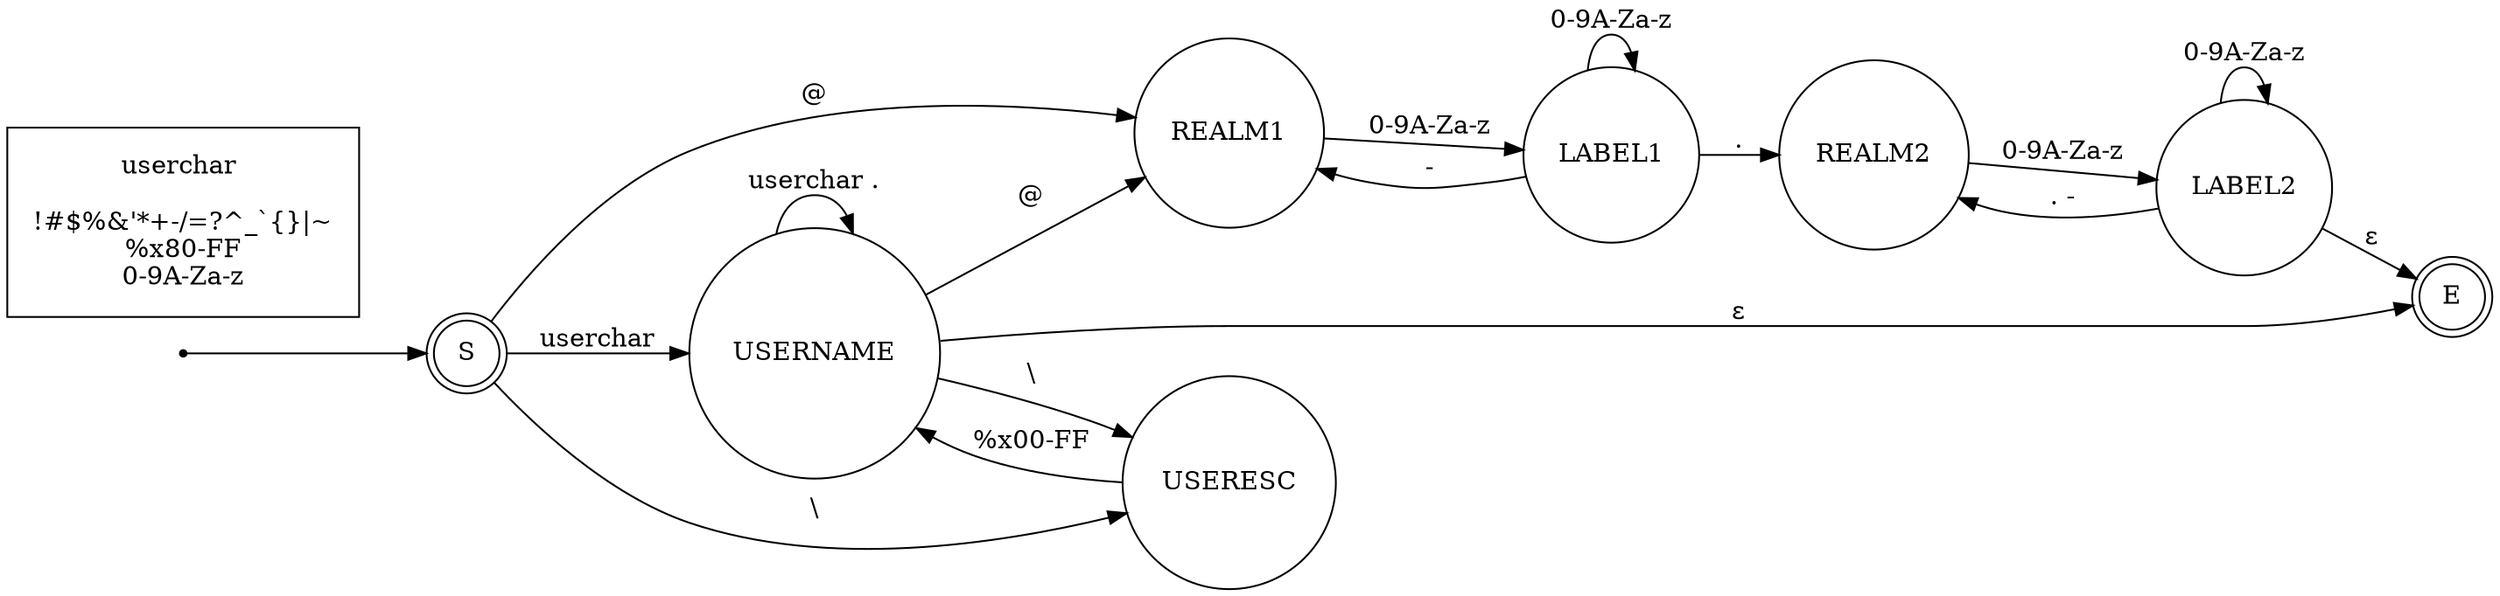 digraph finite_state_machine {
	rankdir=LR
	node [shape = doublecircle];
		S;
		E;

	node [shape = point ];
		qi

	node [shape = circle];
		qi	-> S;

		/* First do realm. */
		S	-> REALM1 [ label = "@" ];
		REALM1	-> LABEL1 [ label = "0-9A-Za-z" ];
		LABEL1	-> LABEL1 [ label = "0-9A-Za-z" ];
		LABEL1	-> REALM1 [ label = "-" ];
		LABEL1	-> REALM2 [ label = "." ];
		REALM2	-> LABEL2 [ label = "0-9A-Za-z" ];
		LABEL2	-> LABEL2 [ label = "0-9A-Za-z" ];
		LABEL2	-> REALM2 [ label = ". -" ];
		LABEL2	-> E [ label = "&epsilon;" ];

		/* Then username. */
		S	-> USERNAME [ label = "userchar" ];
		S	-> USERESC [ label = "\\" ];
		USERNAME	-> USERNAME [ label = "userchar ." ];
		USERNAME	-> USERESC [ label = "\\" ];
		USERESC	-> USERNAME [ label = "%x00-FF" ];
		USERNAME	-> REALM1 [ label = "@" ];
		USERNAME	-> E [ label = "&epsilon;" ];

	node[ shape=box, margin="0.2,0.2" ];
		userchar[ label = "userchar \n\n!#$%&'*+-/=?^_`{}|~\n%x80-FF\n0-9A-Za-z" ];
}
